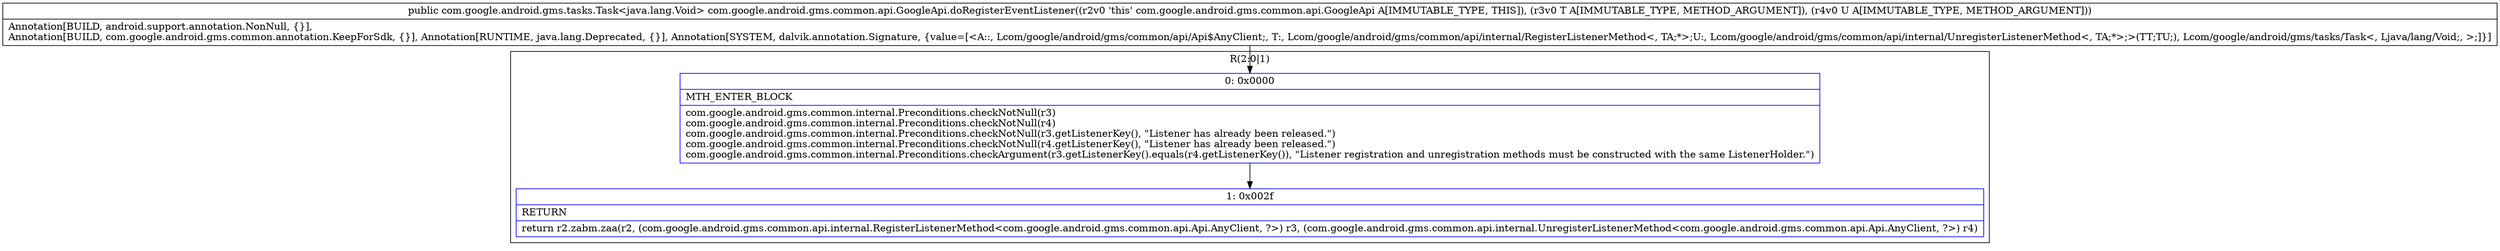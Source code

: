 digraph "CFG forcom.google.android.gms.common.api.GoogleApi.doRegisterEventListener(Lcom\/google\/android\/gms\/common\/api\/internal\/RegisterListenerMethod;Lcom\/google\/android\/gms\/common\/api\/internal\/UnregisterListenerMethod;)Lcom\/google\/android\/gms\/tasks\/Task;" {
subgraph cluster_Region_1543663391 {
label = "R(2:0|1)";
node [shape=record,color=blue];
Node_0 [shape=record,label="{0\:\ 0x0000|MTH_ENTER_BLOCK\l|com.google.android.gms.common.internal.Preconditions.checkNotNull(r3)\lcom.google.android.gms.common.internal.Preconditions.checkNotNull(r4)\lcom.google.android.gms.common.internal.Preconditions.checkNotNull(r3.getListenerKey(), \"Listener has already been released.\")\lcom.google.android.gms.common.internal.Preconditions.checkNotNull(r4.getListenerKey(), \"Listener has already been released.\")\lcom.google.android.gms.common.internal.Preconditions.checkArgument(r3.getListenerKey().equals(r4.getListenerKey()), \"Listener registration and unregistration methods must be constructed with the same ListenerHolder.\")\l}"];
Node_1 [shape=record,label="{1\:\ 0x002f|RETURN\l|return r2.zabm.zaa(r2, (com.google.android.gms.common.api.internal.RegisterListenerMethod\<com.google.android.gms.common.api.Api.AnyClient, ?\>) r3, (com.google.android.gms.common.api.internal.UnregisterListenerMethod\<com.google.android.gms.common.api.Api.AnyClient, ?\>) r4)\l}"];
}
MethodNode[shape=record,label="{public com.google.android.gms.tasks.Task\<java.lang.Void\> com.google.android.gms.common.api.GoogleApi.doRegisterEventListener((r2v0 'this' com.google.android.gms.common.api.GoogleApi A[IMMUTABLE_TYPE, THIS]), (r3v0 T A[IMMUTABLE_TYPE, METHOD_ARGUMENT]), (r4v0 U A[IMMUTABLE_TYPE, METHOD_ARGUMENT]))  | Annotation[BUILD, android.support.annotation.NonNull, \{\}], \lAnnotation[BUILD, com.google.android.gms.common.annotation.KeepForSdk, \{\}], Annotation[RUNTIME, java.lang.Deprecated, \{\}], Annotation[SYSTEM, dalvik.annotation.Signature, \{value=[\<A::, Lcom\/google\/android\/gms\/common\/api\/Api$AnyClient;, T:, Lcom\/google\/android\/gms\/common\/api\/internal\/RegisterListenerMethod\<, TA;*\>;U:, Lcom\/google\/android\/gms\/common\/api\/internal\/UnregisterListenerMethod\<, TA;*\>;\>(TT;TU;), Lcom\/google\/android\/gms\/tasks\/Task\<, Ljava\/lang\/Void;, \>;]\}]\l}"];
MethodNode -> Node_0;
Node_0 -> Node_1;
}

